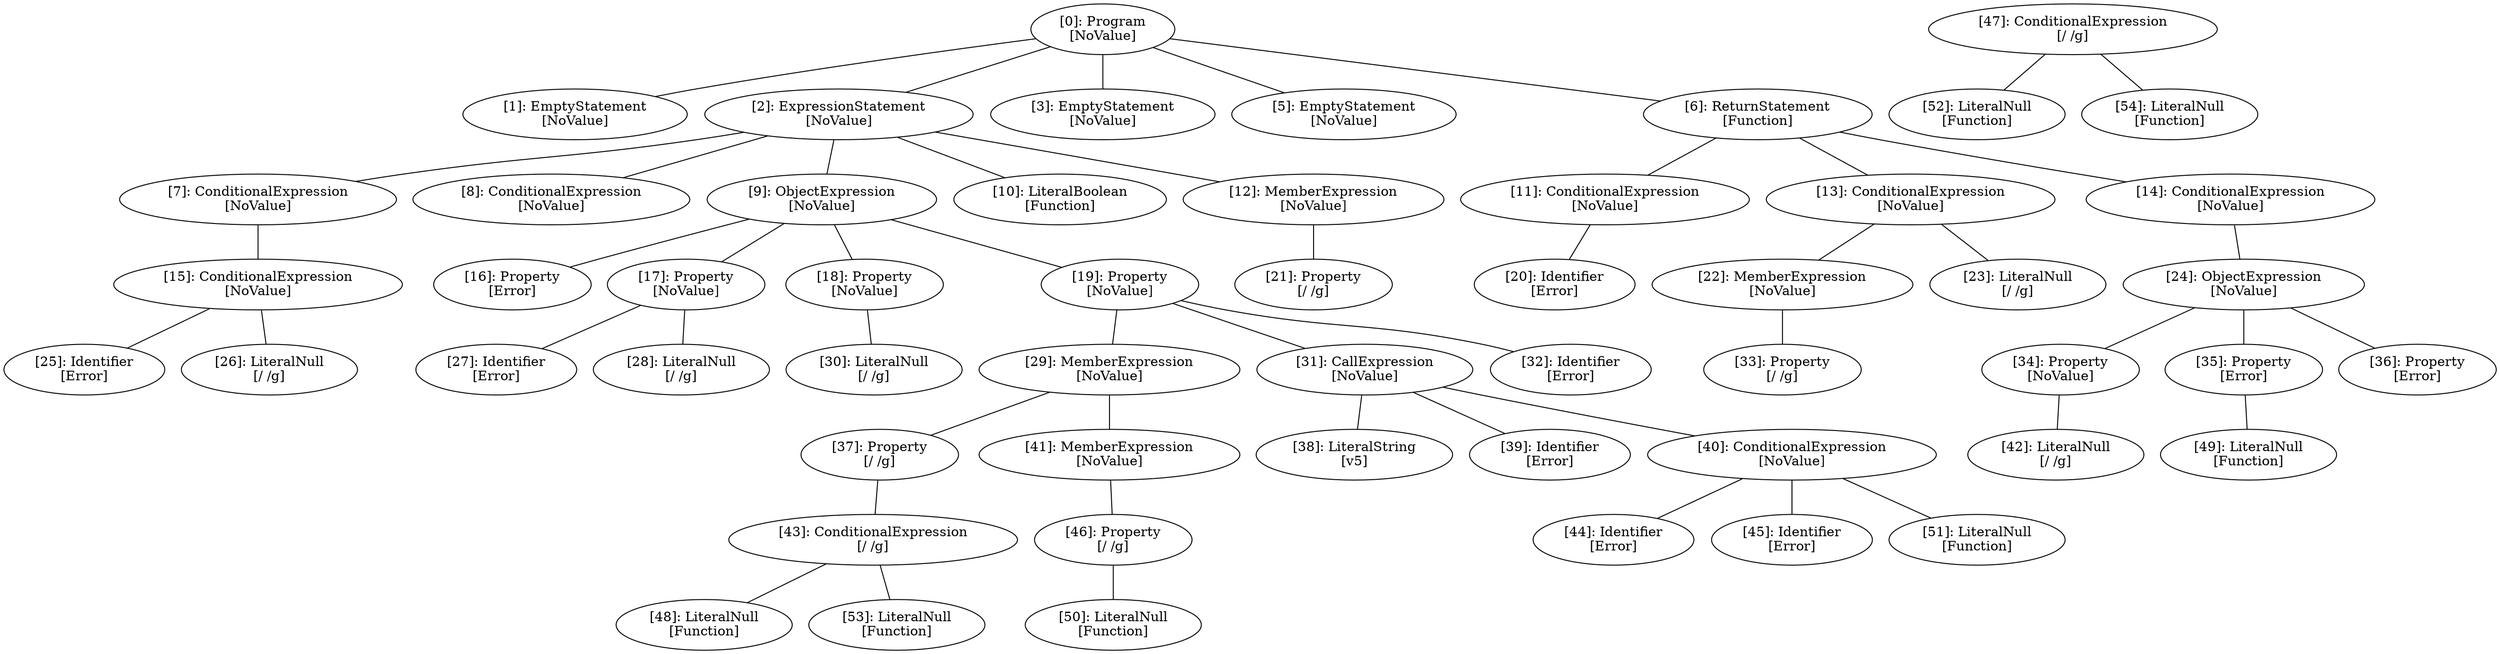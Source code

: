 // Result
graph {
	0 [label="[0]: Program
[NoValue]"]
	1 [label="[1]: EmptyStatement
[NoValue]"]
	2 [label="[2]: ExpressionStatement
[NoValue]"]
	3 [label="[3]: EmptyStatement
[NoValue]"]
	5 [label="[5]: EmptyStatement
[NoValue]"]
	6 [label="[6]: ReturnStatement
[Function]"]
	7 [label="[7]: ConditionalExpression
[NoValue]"]
	8 [label="[8]: ConditionalExpression
[NoValue]"]
	9 [label="[9]: ObjectExpression
[NoValue]"]
	10 [label="[10]: LiteralBoolean
[Function]"]
	11 [label="[11]: ConditionalExpression
[NoValue]"]
	12 [label="[12]: MemberExpression
[NoValue]"]
	13 [label="[13]: ConditionalExpression
[NoValue]"]
	14 [label="[14]: ConditionalExpression
[NoValue]"]
	15 [label="[15]: ConditionalExpression
[NoValue]"]
	16 [label="[16]: Property
[Error]"]
	17 [label="[17]: Property
[NoValue]"]
	18 [label="[18]: Property
[NoValue]"]
	19 [label="[19]: Property
[NoValue]"]
	20 [label="[20]: Identifier
[Error]"]
	21 [label="[21]: Property
[/ /g]"]
	22 [label="[22]: MemberExpression
[NoValue]"]
	23 [label="[23]: LiteralNull
[/ /g]"]
	24 [label="[24]: ObjectExpression
[NoValue]"]
	25 [label="[25]: Identifier
[Error]"]
	26 [label="[26]: LiteralNull
[/ /g]"]
	27 [label="[27]: Identifier
[Error]"]
	28 [label="[28]: LiteralNull
[/ /g]"]
	29 [label="[29]: MemberExpression
[NoValue]"]
	30 [label="[30]: LiteralNull
[/ /g]"]
	31 [label="[31]: CallExpression
[NoValue]"]
	32 [label="[32]: Identifier
[Error]"]
	33 [label="[33]: Property
[/ /g]"]
	34 [label="[34]: Property
[NoValue]"]
	35 [label="[35]: Property
[Error]"]
	36 [label="[36]: Property
[Error]"]
	37 [label="[37]: Property
[/ /g]"]
	38 [label="[38]: LiteralString
[v5]"]
	39 [label="[39]: Identifier
[Error]"]
	40 [label="[40]: ConditionalExpression
[NoValue]"]
	41 [label="[41]: MemberExpression
[NoValue]"]
	42 [label="[42]: LiteralNull
[/ /g]"]
	43 [label="[43]: ConditionalExpression
[/ /g]"]
	44 [label="[44]: Identifier
[Error]"]
	45 [label="[45]: Identifier
[Error]"]
	46 [label="[46]: Property
[/ /g]"]
	47 [label="[47]: ConditionalExpression
[/ /g]"]
	48 [label="[48]: LiteralNull
[Function]"]
	49 [label="[49]: LiteralNull
[Function]"]
	50 [label="[50]: LiteralNull
[Function]"]
	51 [label="[51]: LiteralNull
[Function]"]
	52 [label="[52]: LiteralNull
[Function]"]
	53 [label="[53]: LiteralNull
[Function]"]
	54 [label="[54]: LiteralNull
[Function]"]
	0 -- 1
	0 -- 2
	0 -- 3
	0 -- 5
	0 -- 6
	2 -- 7
	2 -- 8
	2 -- 9
	2 -- 10
	2 -- 12
	6 -- 11
	6 -- 13
	6 -- 14
	7 -- 15
	9 -- 16
	9 -- 17
	9 -- 18
	9 -- 19
	11 -- 20
	12 -- 21
	13 -- 22
	13 -- 23
	14 -- 24
	15 -- 25
	15 -- 26
	17 -- 27
	17 -- 28
	18 -- 30
	19 -- 29
	19 -- 31
	19 -- 32
	22 -- 33
	24 -- 34
	24 -- 35
	24 -- 36
	29 -- 37
	29 -- 41
	31 -- 38
	31 -- 39
	31 -- 40
	34 -- 42
	35 -- 49
	37 -- 43
	40 -- 44
	40 -- 45
	40 -- 51
	41 -- 46
	43 -- 48
	43 -- 53
	46 -- 50
	47 -- 52
	47 -- 54
}
